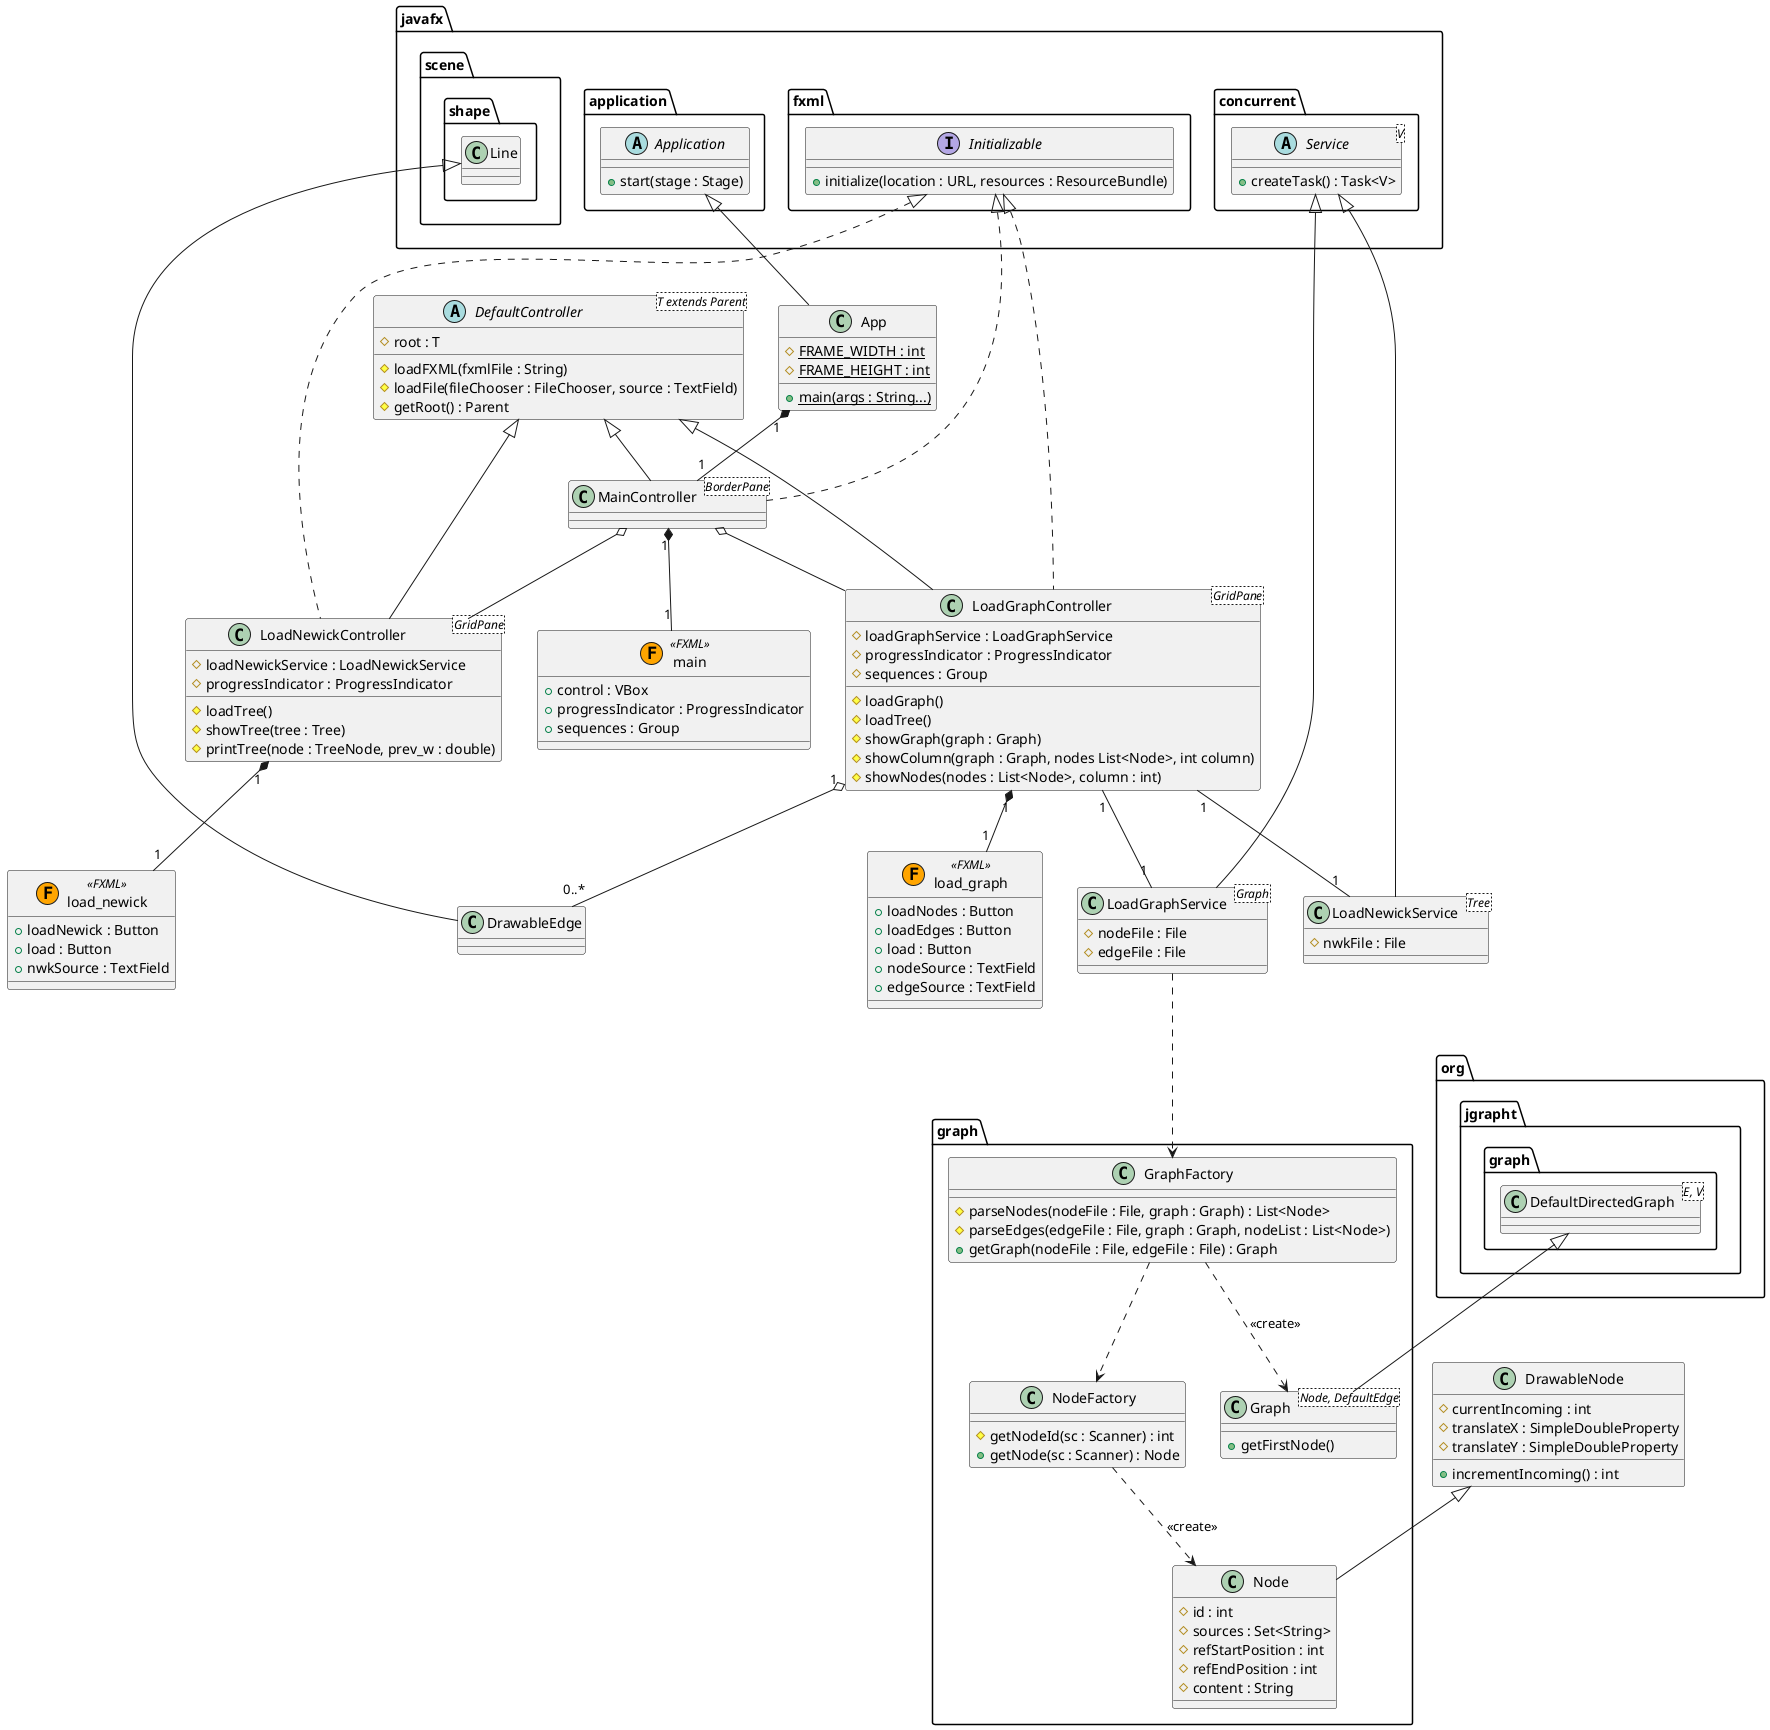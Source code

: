@startuml
class App extends javafx.application.Application {
    {static} # FRAME_WIDTH : int
    {static} # FRAME_HEIGHT : int

    {static} +main(args : String...)
}

class DrawableEdge extends javafx.scene.shape.Line
class DrawableNode {
    # currentIncoming : int
    # translateX : SimpleDoubleProperty
    # translateY : SimpleDoubleProperty

    +incrementIncoming() : int
}

abstract class DefaultController<T extends Parent> {
    # root : T
    #loadFXML(fxmlFile : String)
    #loadFile(fileChooser : FileChooser, source : TextField)
    #getRoot() : Parent
}

class MainController<BorderPane> extends DefaultController implements javafx.fxml.Initializable {
}

class LoadNewickController<GridPane> extends DefaultController implements javafx.fxml.Initializable {
    # loadNewickService : LoadNewickService
    # progressIndicator : ProgressIndicator

    #loadTree()
    #showTree(tree : Tree)
    #printTree(node : TreeNode, prev_w : double)
}

class LoadGraphController<GridPane> Extends DefaultController implements javafx.fxml.Initializable {
    # loadGraphService : LoadGraphService
    # progressIndicator : ProgressIndicator
    # sequences : Group

    #loadGraph()
    #loadTree()
    #showGraph(graph : Graph)
    #showColumn(graph : Graph, nodes List<Node>, int column)
    #showNodes(nodes : List<Node>, column : int)
}


class graph.Node extends DrawableNode {
    # id : int
    # sources : Set<String>
    # refStartPosition : int
    # refEndPosition : int
    # content : String
}
class graph.NodeFactory {
    #getNodeId(sc : Scanner) : int
    +getNode(sc : Scanner) : Node
}

class graph.Graph<Node, DefaultEdge> extends org.jgrapht.graph.DefaultDirectedGraph {
    +getFirstNode()
}
class graph.GraphFactory {
    #parseNodes(nodeFile : File, graph : Graph) : List<Node>
    #parseEdges(edgeFile : File, graph : Graph, nodeList : List<Node>)
    +getGraph(nodeFile : File, edgeFile : File) : Graph
}

class LoadGraphService<Graph> extends javafx.concurrent.Service {
    # nodeFile : File
    # edgeFile : File
}
class LoadNewickService<Tree> extends javafx.concurrent.Service {
    # nwkFile : File
}

'FXML
class main << (F,orange) FXML >> {
    + control : VBox
    + progressIndicator : ProgressIndicator
    + sequences : Group
}

class load_newick << (F, orange) FXML >> {
    + loadNewick : Button
    + load : Button
    + nwkSource : TextField
}

class load_graph << (F, orange) FXML >> {
    + loadNodes : Button
    + loadEdges : Button
    + load : Button
    + nodeSource : TextField
    + edgeSource : TextField
}

'Relations
LoadGraphController "1" *-- "1" load_graph
LoadNewickController "1" *-- "1" load_newick
MainController "1" *-- "1" main

graph.GraphFactory ..> graph.Graph : << create >>
graph.GraphFactory ..> graph.NodeFactory

graph.NodeFactory ..> graph.Node : << create >>

App "1" *-- "1" MainController
MainController o-- LoadGraphController
MainController o-- LoadNewickController

LoadGraphController "1" o-- "0..*" DrawableEdge
LoadGraphController "1" -- "1" LoadGraphService
LoadGraphController "1" -- "1" LoadNewickService

LoadGraphService ..> graph.GraphFactory

'External classes
abstract class javafx.concurrent.Service<V> {
    +createTask() : Task<V>
}

abstract class javafx.application.Application {
    +start(stage : Stage)
}

class org.jgrapht.graph.DefaultDirectedGraph<E, V>

interface javafx.fxml.Initializable {
    +initialize(location : URL, resources : ResourceBundle)
}
@enduml
